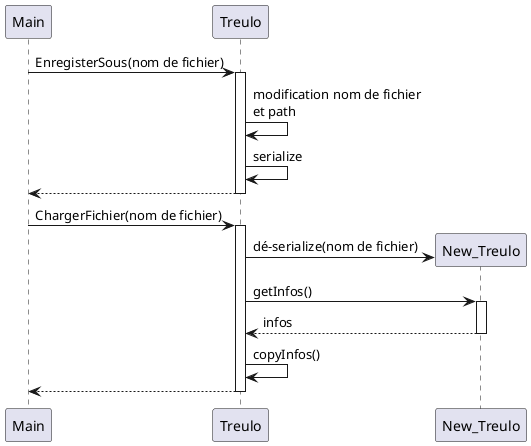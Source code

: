 @startuml

Main -> Treulo : EnregisterSous(nom de fichier)
activate Treulo

Treulo -> Treulo : modification nom de fichier\net path

Treulo -> Treulo : serialize

Main <-- Treulo
deactivate Treulo

Main -> Treulo : ChargerFichier(nom de fichier)
activate Treulo

create New_Treulo

Treulo -> New_Treulo : dé-serialize(nom de fichier)

Treulo -> New_Treulo : getInfos()
activate New_Treulo
Treulo <-- New_Treulo : infos
deactivate New_Treulo

Treulo -> Treulo : copyInfos()
Main <-- Treulo
deactivate Treulo


@enduml